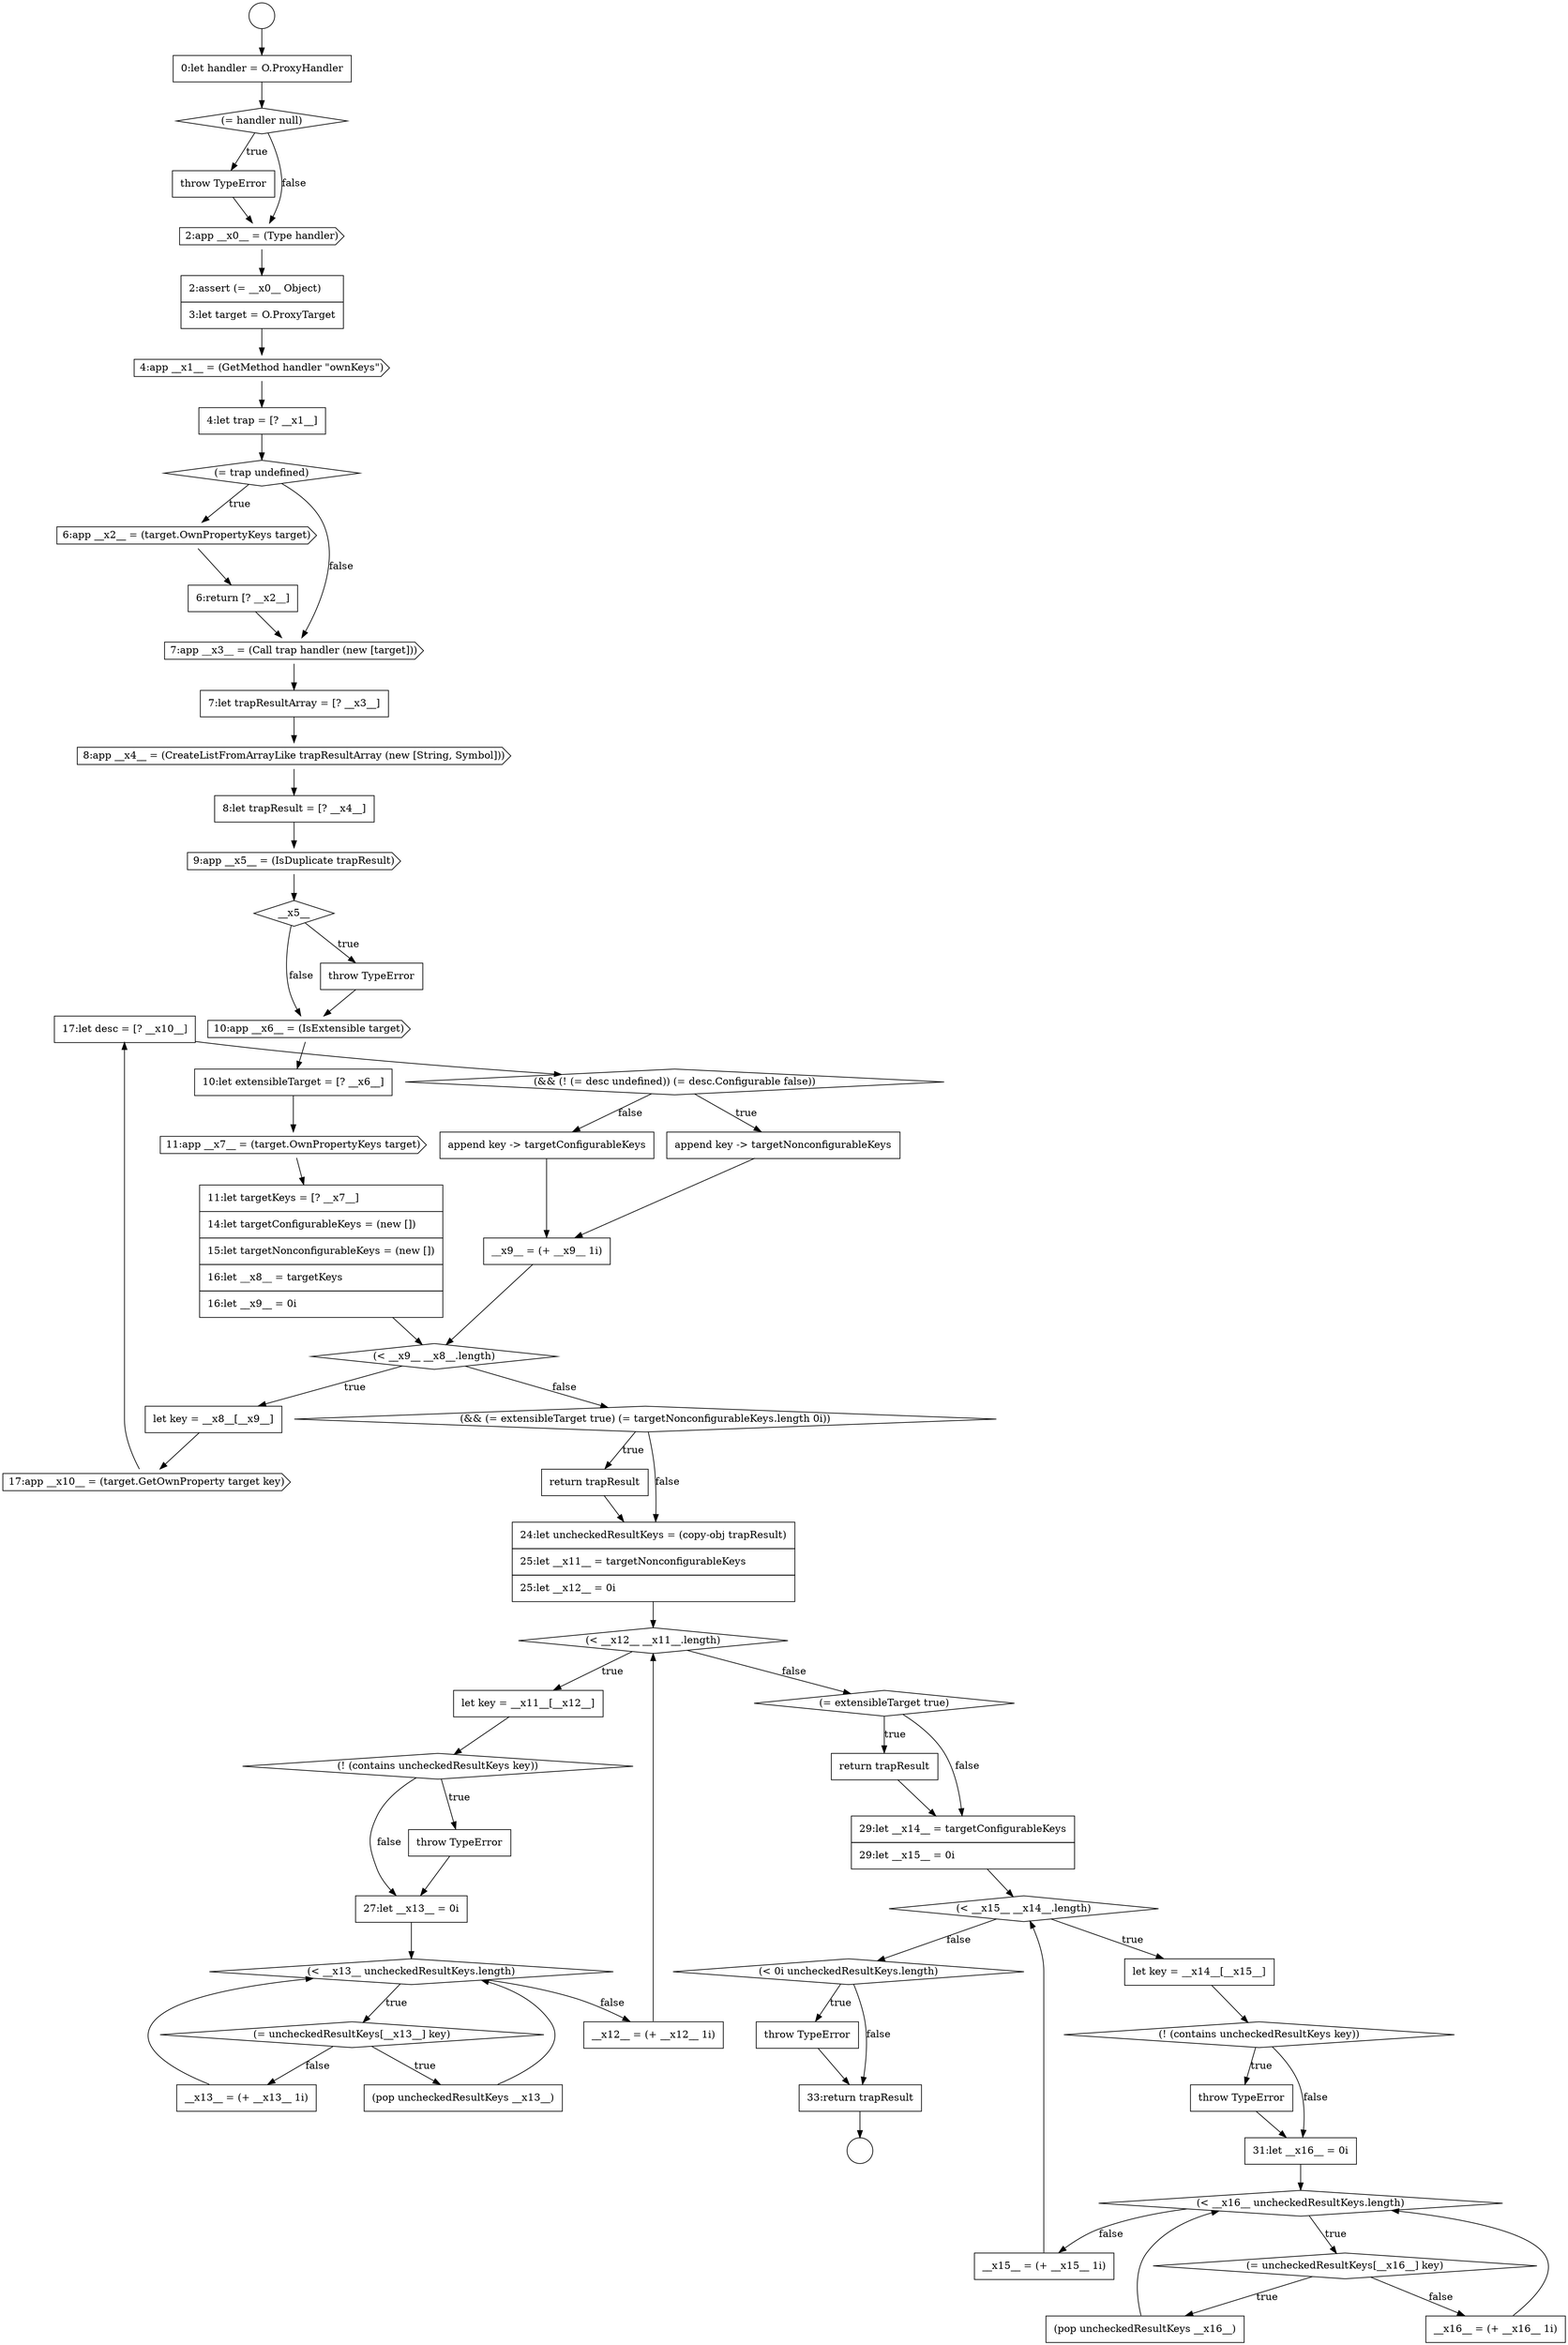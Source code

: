 digraph {
  node3185 [shape=none, margin=0, label=<<font color="black">
    <table border="0" cellborder="1" cellspacing="0" cellpadding="10">
      <tr><td align="left">17:let desc = [? __x10__]</td></tr>
    </table>
  </font>> color="black" fillcolor="white" style=filled]
  node3207 [shape=none, margin=0, label=<<font color="black">
    <table border="0" cellborder="1" cellspacing="0" cellpadding="10">
      <tr><td align="left">let key = __x14__[__x15__]</td></tr>
    </table>
  </font>> color="black" fillcolor="white" style=filled]
  node3181 [shape=none, margin=0, label=<<font color="black">
    <table border="0" cellborder="1" cellspacing="0" cellpadding="10">
      <tr><td align="left">11:let targetKeys = [? __x7__]</td></tr>
      <tr><td align="left">14:let targetConfigurableKeys = (new [])</td></tr>
      <tr><td align="left">15:let targetNonconfigurableKeys = (new [])</td></tr>
      <tr><td align="left">16:let __x8__ = targetKeys</td></tr>
      <tr><td align="left">16:let __x9__ = 0i</td></tr>
    </table>
  </font>> color="black" fillcolor="white" style=filled]
  node3167 [shape=none, margin=0, label=<<font color="black">
    <table border="0" cellborder="1" cellspacing="0" cellpadding="10">
      <tr><td align="left">4:let trap = [? __x1__]</td></tr>
    </table>
  </font>> color="black" fillcolor="white" style=filled]
  node3172 [shape=none, margin=0, label=<<font color="black">
    <table border="0" cellborder="1" cellspacing="0" cellpadding="10">
      <tr><td align="left">7:let trapResultArray = [? __x3__]</td></tr>
    </table>
  </font>> color="black" fillcolor="white" style=filled]
  node3217 [shape=none, margin=0, label=<<font color="black">
    <table border="0" cellborder="1" cellspacing="0" cellpadding="10">
      <tr><td align="left">throw TypeError</td></tr>
    </table>
  </font>> color="black" fillcolor="white" style=filled]
  node3175 [shape=cds, label=<<font color="black">9:app __x5__ = (IsDuplicate trapResult)</font>> color="black" fillcolor="white" style=filled]
  node3204 [shape=none, margin=0, label=<<font color="black">
    <table border="0" cellborder="1" cellspacing="0" cellpadding="10">
      <tr><td align="left">return trapResult</td></tr>
    </table>
  </font>> color="black" fillcolor="white" style=filled]
  node3195 [shape=diamond, label=<<font color="black">(! (contains uncheckedResultKeys key))</font>> color="black" fillcolor="white" style=filled]
  node3216 [shape=diamond, label=<<font color="black">(&lt; 0i uncheckedResultKeys.length)</font>> color="black" fillcolor="white" style=filled]
  node3180 [shape=cds, label=<<font color="black">11:app __x7__ = (target.OwnPropertyKeys target)</font>> color="black" fillcolor="white" style=filled]
  node3199 [shape=diamond, label=<<font color="black">(= uncheckedResultKeys[__x13__] key)</font>> color="black" fillcolor="white" style=filled]
  node3163 [shape=none, margin=0, label=<<font color="black">
    <table border="0" cellborder="1" cellspacing="0" cellpadding="10">
      <tr><td align="left">throw TypeError</td></tr>
    </table>
  </font>> color="black" fillcolor="white" style=filled]
  node3189 [shape=none, margin=0, label=<<font color="black">
    <table border="0" cellborder="1" cellspacing="0" cellpadding="10">
      <tr><td align="left">__x9__ = (+ __x9__ 1i)</td></tr>
    </table>
  </font>> color="black" fillcolor="white" style=filled]
  node3211 [shape=diamond, label=<<font color="black">(&lt; __x16__ uncheckedResultKeys.length)</font>> color="black" fillcolor="white" style=filled]
  node3184 [shape=cds, label=<<font color="black">17:app __x10__ = (target.GetOwnProperty target key)</font>> color="black" fillcolor="white" style=filled]
  node3169 [shape=cds, label=<<font color="black">6:app __x2__ = (target.OwnPropertyKeys target)</font>> color="black" fillcolor="white" style=filled]
  node3186 [shape=diamond, label=<<font color="black">(&amp;&amp; (! (= desc undefined)) (= desc.Configurable false))</font>> color="black" fillcolor="white" style=filled]
  node3166 [shape=cds, label=<<font color="black">4:app __x1__ = (GetMethod handler &quot;ownKeys&quot;)</font>> color="black" fillcolor="white" style=filled]
  node3191 [shape=none, margin=0, label=<<font color="black">
    <table border="0" cellborder="1" cellspacing="0" cellpadding="10">
      <tr><td align="left">return trapResult</td></tr>
    </table>
  </font>> color="black" fillcolor="white" style=filled]
  node3198 [shape=diamond, label=<<font color="black">(&lt; __x13__ uncheckedResultKeys.length)</font>> color="black" fillcolor="white" style=filled]
  node3218 [shape=none, margin=0, label=<<font color="black">
    <table border="0" cellborder="1" cellspacing="0" cellpadding="10">
      <tr><td align="left">33:return trapResult</td></tr>
    </table>
  </font>> color="black" fillcolor="white" style=filled]
  node3205 [shape=none, margin=0, label=<<font color="black">
    <table border="0" cellborder="1" cellspacing="0" cellpadding="10">
      <tr><td align="left">29:let __x14__ = targetConfigurableKeys</td></tr>
      <tr><td align="left">29:let __x15__ = 0i</td></tr>
    </table>
  </font>> color="black" fillcolor="white" style=filled]
  node3176 [shape=diamond, label=<<font color="black">__x5__</font>> color="black" fillcolor="white" style=filled]
  node3179 [shape=none, margin=0, label=<<font color="black">
    <table border="0" cellborder="1" cellspacing="0" cellpadding="10">
      <tr><td align="left">10:let extensibleTarget = [? __x6__]</td></tr>
    </table>
  </font>> color="black" fillcolor="white" style=filled]
  node3210 [shape=none, margin=0, label=<<font color="black">
    <table border="0" cellborder="1" cellspacing="0" cellpadding="10">
      <tr><td align="left">31:let __x16__ = 0i</td></tr>
    </table>
  </font>> color="black" fillcolor="white" style=filled]
  node3194 [shape=none, margin=0, label=<<font color="black">
    <table border="0" cellborder="1" cellspacing="0" cellpadding="10">
      <tr><td align="left">let key = __x11__[__x12__]</td></tr>
    </table>
  </font>> color="black" fillcolor="white" style=filled]
  node3215 [shape=none, margin=0, label=<<font color="black">
    <table border="0" cellborder="1" cellspacing="0" cellpadding="10">
      <tr><td align="left">__x15__ = (+ __x15__ 1i)</td></tr>
    </table>
  </font>> color="black" fillcolor="white" style=filled]
  node3162 [shape=diamond, label=<<font color="black">(= handler null)</font>> color="black" fillcolor="white" style=filled]
  node3201 [shape=none, margin=0, label=<<font color="black">
    <table border="0" cellborder="1" cellspacing="0" cellpadding="10">
      <tr><td align="left">__x13__ = (+ __x13__ 1i)</td></tr>
    </table>
  </font>> color="black" fillcolor="white" style=filled]
  node3183 [shape=none, margin=0, label=<<font color="black">
    <table border="0" cellborder="1" cellspacing="0" cellpadding="10">
      <tr><td align="left">let key = __x8__[__x9__]</td></tr>
    </table>
  </font>> color="black" fillcolor="white" style=filled]
  node3173 [shape=cds, label=<<font color="black">8:app __x4__ = (CreateListFromArrayLike trapResultArray (new [String, Symbol]))</font>> color="black" fillcolor="white" style=filled]
  node3190 [shape=diamond, label=<<font color="black">(&amp;&amp; (= extensibleTarget true) (= targetNonconfigurableKeys.length 0i))</font>> color="black" fillcolor="white" style=filled]
  node3187 [shape=none, margin=0, label=<<font color="black">
    <table border="0" cellborder="1" cellspacing="0" cellpadding="10">
      <tr><td align="left">append key -&gt; targetNonconfigurableKeys</td></tr>
    </table>
  </font>> color="black" fillcolor="white" style=filled]
  node3213 [shape=none, margin=0, label=<<font color="black">
    <table border="0" cellborder="1" cellspacing="0" cellpadding="10">
      <tr><td align="left">(pop uncheckedResultKeys __x16__)</td></tr>
    </table>
  </font>> color="black" fillcolor="white" style=filled]
  node3208 [shape=diamond, label=<<font color="black">(! (contains uncheckedResultKeys key))</font>> color="black" fillcolor="white" style=filled]
  node3170 [shape=none, margin=0, label=<<font color="black">
    <table border="0" cellborder="1" cellspacing="0" cellpadding="10">
      <tr><td align="left">6:return [? __x2__]</td></tr>
    </table>
  </font>> color="black" fillcolor="white" style=filled]
  node3197 [shape=none, margin=0, label=<<font color="black">
    <table border="0" cellborder="1" cellspacing="0" cellpadding="10">
      <tr><td align="left">27:let __x13__ = 0i</td></tr>
    </table>
  </font>> color="black" fillcolor="white" style=filled]
  node3182 [shape=diamond, label=<<font color="black">(&lt; __x9__ __x8__.length)</font>> color="black" fillcolor="white" style=filled]
  node3160 [shape=circle label=" " color="black" fillcolor="white" style=filled]
  node3165 [shape=none, margin=0, label=<<font color="black">
    <table border="0" cellborder="1" cellspacing="0" cellpadding="10">
      <tr><td align="left">2:assert (= __x0__ Object)</td></tr>
      <tr><td align="left">3:let target = O.ProxyTarget</td></tr>
    </table>
  </font>> color="black" fillcolor="white" style=filled]
  node3192 [shape=none, margin=0, label=<<font color="black">
    <table border="0" cellborder="1" cellspacing="0" cellpadding="10">
      <tr><td align="left">24:let uncheckedResultKeys = (copy-obj trapResult)</td></tr>
      <tr><td align="left">25:let __x11__ = targetNonconfigurableKeys</td></tr>
      <tr><td align="left">25:let __x12__ = 0i</td></tr>
    </table>
  </font>> color="black" fillcolor="white" style=filled]
  node3159 [shape=circle label=" " color="black" fillcolor="white" style=filled]
  node3178 [shape=cds, label=<<font color="black">10:app __x6__ = (IsExtensible target)</font>> color="black" fillcolor="white" style=filled]
  node3193 [shape=diamond, label=<<font color="black">(&lt; __x12__ __x11__.length)</font>> color="black" fillcolor="white" style=filled]
  node3206 [shape=diamond, label=<<font color="black">(&lt; __x15__ __x14__.length)</font>> color="black" fillcolor="white" style=filled]
  node3161 [shape=none, margin=0, label=<<font color="black">
    <table border="0" cellborder="1" cellspacing="0" cellpadding="10">
      <tr><td align="left">0:let handler = O.ProxyHandler</td></tr>
    </table>
  </font>> color="black" fillcolor="white" style=filled]
  node3214 [shape=none, margin=0, label=<<font color="black">
    <table border="0" cellborder="1" cellspacing="0" cellpadding="10">
      <tr><td align="left">__x16__ = (+ __x16__ 1i)</td></tr>
    </table>
  </font>> color="black" fillcolor="white" style=filled]
  node3209 [shape=none, margin=0, label=<<font color="black">
    <table border="0" cellborder="1" cellspacing="0" cellpadding="10">
      <tr><td align="left">throw TypeError</td></tr>
    </table>
  </font>> color="black" fillcolor="white" style=filled]
  node3202 [shape=none, margin=0, label=<<font color="black">
    <table border="0" cellborder="1" cellspacing="0" cellpadding="10">
      <tr><td align="left">__x12__ = (+ __x12__ 1i)</td></tr>
    </table>
  </font>> color="black" fillcolor="white" style=filled]
  node3174 [shape=none, margin=0, label=<<font color="black">
    <table border="0" cellborder="1" cellspacing="0" cellpadding="10">
      <tr><td align="left">8:let trapResult = [? __x4__]</td></tr>
    </table>
  </font>> color="black" fillcolor="white" style=filled]
  node3168 [shape=diamond, label=<<font color="black">(= trap undefined)</font>> color="black" fillcolor="white" style=filled]
  node3171 [shape=cds, label=<<font color="black">7:app __x3__ = (Call trap handler (new [target]))</font>> color="black" fillcolor="white" style=filled]
  node3188 [shape=none, margin=0, label=<<font color="black">
    <table border="0" cellborder="1" cellspacing="0" cellpadding="10">
      <tr><td align="left">append key -&gt; targetConfigurableKeys</td></tr>
    </table>
  </font>> color="black" fillcolor="white" style=filled]
  node3203 [shape=diamond, label=<<font color="black">(= extensibleTarget true)</font>> color="black" fillcolor="white" style=filled]
  node3164 [shape=cds, label=<<font color="black">2:app __x0__ = (Type handler)</font>> color="black" fillcolor="white" style=filled]
  node3177 [shape=none, margin=0, label=<<font color="black">
    <table border="0" cellborder="1" cellspacing="0" cellpadding="10">
      <tr><td align="left">throw TypeError</td></tr>
    </table>
  </font>> color="black" fillcolor="white" style=filled]
  node3196 [shape=none, margin=0, label=<<font color="black">
    <table border="0" cellborder="1" cellspacing="0" cellpadding="10">
      <tr><td align="left">throw TypeError</td></tr>
    </table>
  </font>> color="black" fillcolor="white" style=filled]
  node3212 [shape=diamond, label=<<font color="black">(= uncheckedResultKeys[__x16__] key)</font>> color="black" fillcolor="white" style=filled]
  node3200 [shape=none, margin=0, label=<<font color="black">
    <table border="0" cellborder="1" cellspacing="0" cellpadding="10">
      <tr><td align="left">(pop uncheckedResultKeys __x13__)</td></tr>
    </table>
  </font>> color="black" fillcolor="white" style=filled]
  node3162 -> node3163 [label=<<font color="black">true</font>> color="black"]
  node3162 -> node3164 [label=<<font color="black">false</font>> color="black"]
  node3165 -> node3166 [ color="black"]
  node3171 -> node3172 [ color="black"]
  node3172 -> node3173 [ color="black"]
  node3166 -> node3167 [ color="black"]
  node3177 -> node3178 [ color="black"]
  node3214 -> node3211 [ color="black"]
  node3201 -> node3198 [ color="black"]
  node3181 -> node3182 [ color="black"]
  node3203 -> node3204 [label=<<font color="black">true</font>> color="black"]
  node3203 -> node3205 [label=<<font color="black">false</font>> color="black"]
  node3209 -> node3210 [ color="black"]
  node3167 -> node3168 [ color="black"]
  node3205 -> node3206 [ color="black"]
  node3163 -> node3164 [ color="black"]
  node3217 -> node3218 [ color="black"]
  node3207 -> node3208 [ color="black"]
  node3192 -> node3193 [ color="black"]
  node3161 -> node3162 [ color="black"]
  node3204 -> node3205 [ color="black"]
  node3191 -> node3192 [ color="black"]
  node3188 -> node3189 [ color="black"]
  node3200 -> node3198 [ color="black"]
  node3195 -> node3196 [label=<<font color="black">true</font>> color="black"]
  node3195 -> node3197 [label=<<font color="black">false</font>> color="black"]
  node3194 -> node3195 [ color="black"]
  node3186 -> node3187 [label=<<font color="black">true</font>> color="black"]
  node3186 -> node3188 [label=<<font color="black">false</font>> color="black"]
  node3193 -> node3194 [label=<<font color="black">true</font>> color="black"]
  node3193 -> node3203 [label=<<font color="black">false</font>> color="black"]
  node3180 -> node3181 [ color="black"]
  node3170 -> node3171 [ color="black"]
  node3174 -> node3175 [ color="black"]
  node3212 -> node3213 [label=<<font color="black">true</font>> color="black"]
  node3212 -> node3214 [label=<<font color="black">false</font>> color="black"]
  node3178 -> node3179 [ color="black"]
  node3198 -> node3199 [label=<<font color="black">true</font>> color="black"]
  node3198 -> node3202 [label=<<font color="black">false</font>> color="black"]
  node3190 -> node3191 [label=<<font color="black">true</font>> color="black"]
  node3190 -> node3192 [label=<<font color="black">false</font>> color="black"]
  node3213 -> node3211 [ color="black"]
  node3210 -> node3211 [ color="black"]
  node3185 -> node3186 [ color="black"]
  node3176 -> node3177 [label=<<font color="black">true</font>> color="black"]
  node3176 -> node3178 [label=<<font color="black">false</font>> color="black"]
  node3168 -> node3169 [label=<<font color="black">true</font>> color="black"]
  node3168 -> node3171 [label=<<font color="black">false</font>> color="black"]
  node3211 -> node3212 [label=<<font color="black">true</font>> color="black"]
  node3211 -> node3215 [label=<<font color="black">false</font>> color="black"]
  node3184 -> node3185 [ color="black"]
  node3183 -> node3184 [ color="black"]
  node3202 -> node3193 [ color="black"]
  node3159 -> node3161 [ color="black"]
  node3196 -> node3197 [ color="black"]
  node3189 -> node3182 [ color="black"]
  node3187 -> node3189 [ color="black"]
  node3206 -> node3207 [label=<<font color="black">true</font>> color="black"]
  node3206 -> node3216 [label=<<font color="black">false</font>> color="black"]
  node3179 -> node3180 [ color="black"]
  node3169 -> node3170 [ color="black"]
  node3173 -> node3174 [ color="black"]
  node3182 -> node3183 [label=<<font color="black">true</font>> color="black"]
  node3182 -> node3190 [label=<<font color="black">false</font>> color="black"]
  node3215 -> node3206 [ color="black"]
  node3197 -> node3198 [ color="black"]
  node3199 -> node3200 [label=<<font color="black">true</font>> color="black"]
  node3199 -> node3201 [label=<<font color="black">false</font>> color="black"]
  node3208 -> node3209 [label=<<font color="black">true</font>> color="black"]
  node3208 -> node3210 [label=<<font color="black">false</font>> color="black"]
  node3216 -> node3217 [label=<<font color="black">true</font>> color="black"]
  node3216 -> node3218 [label=<<font color="black">false</font>> color="black"]
  node3164 -> node3165 [ color="black"]
  node3218 -> node3160 [ color="black"]
  node3175 -> node3176 [ color="black"]
}
